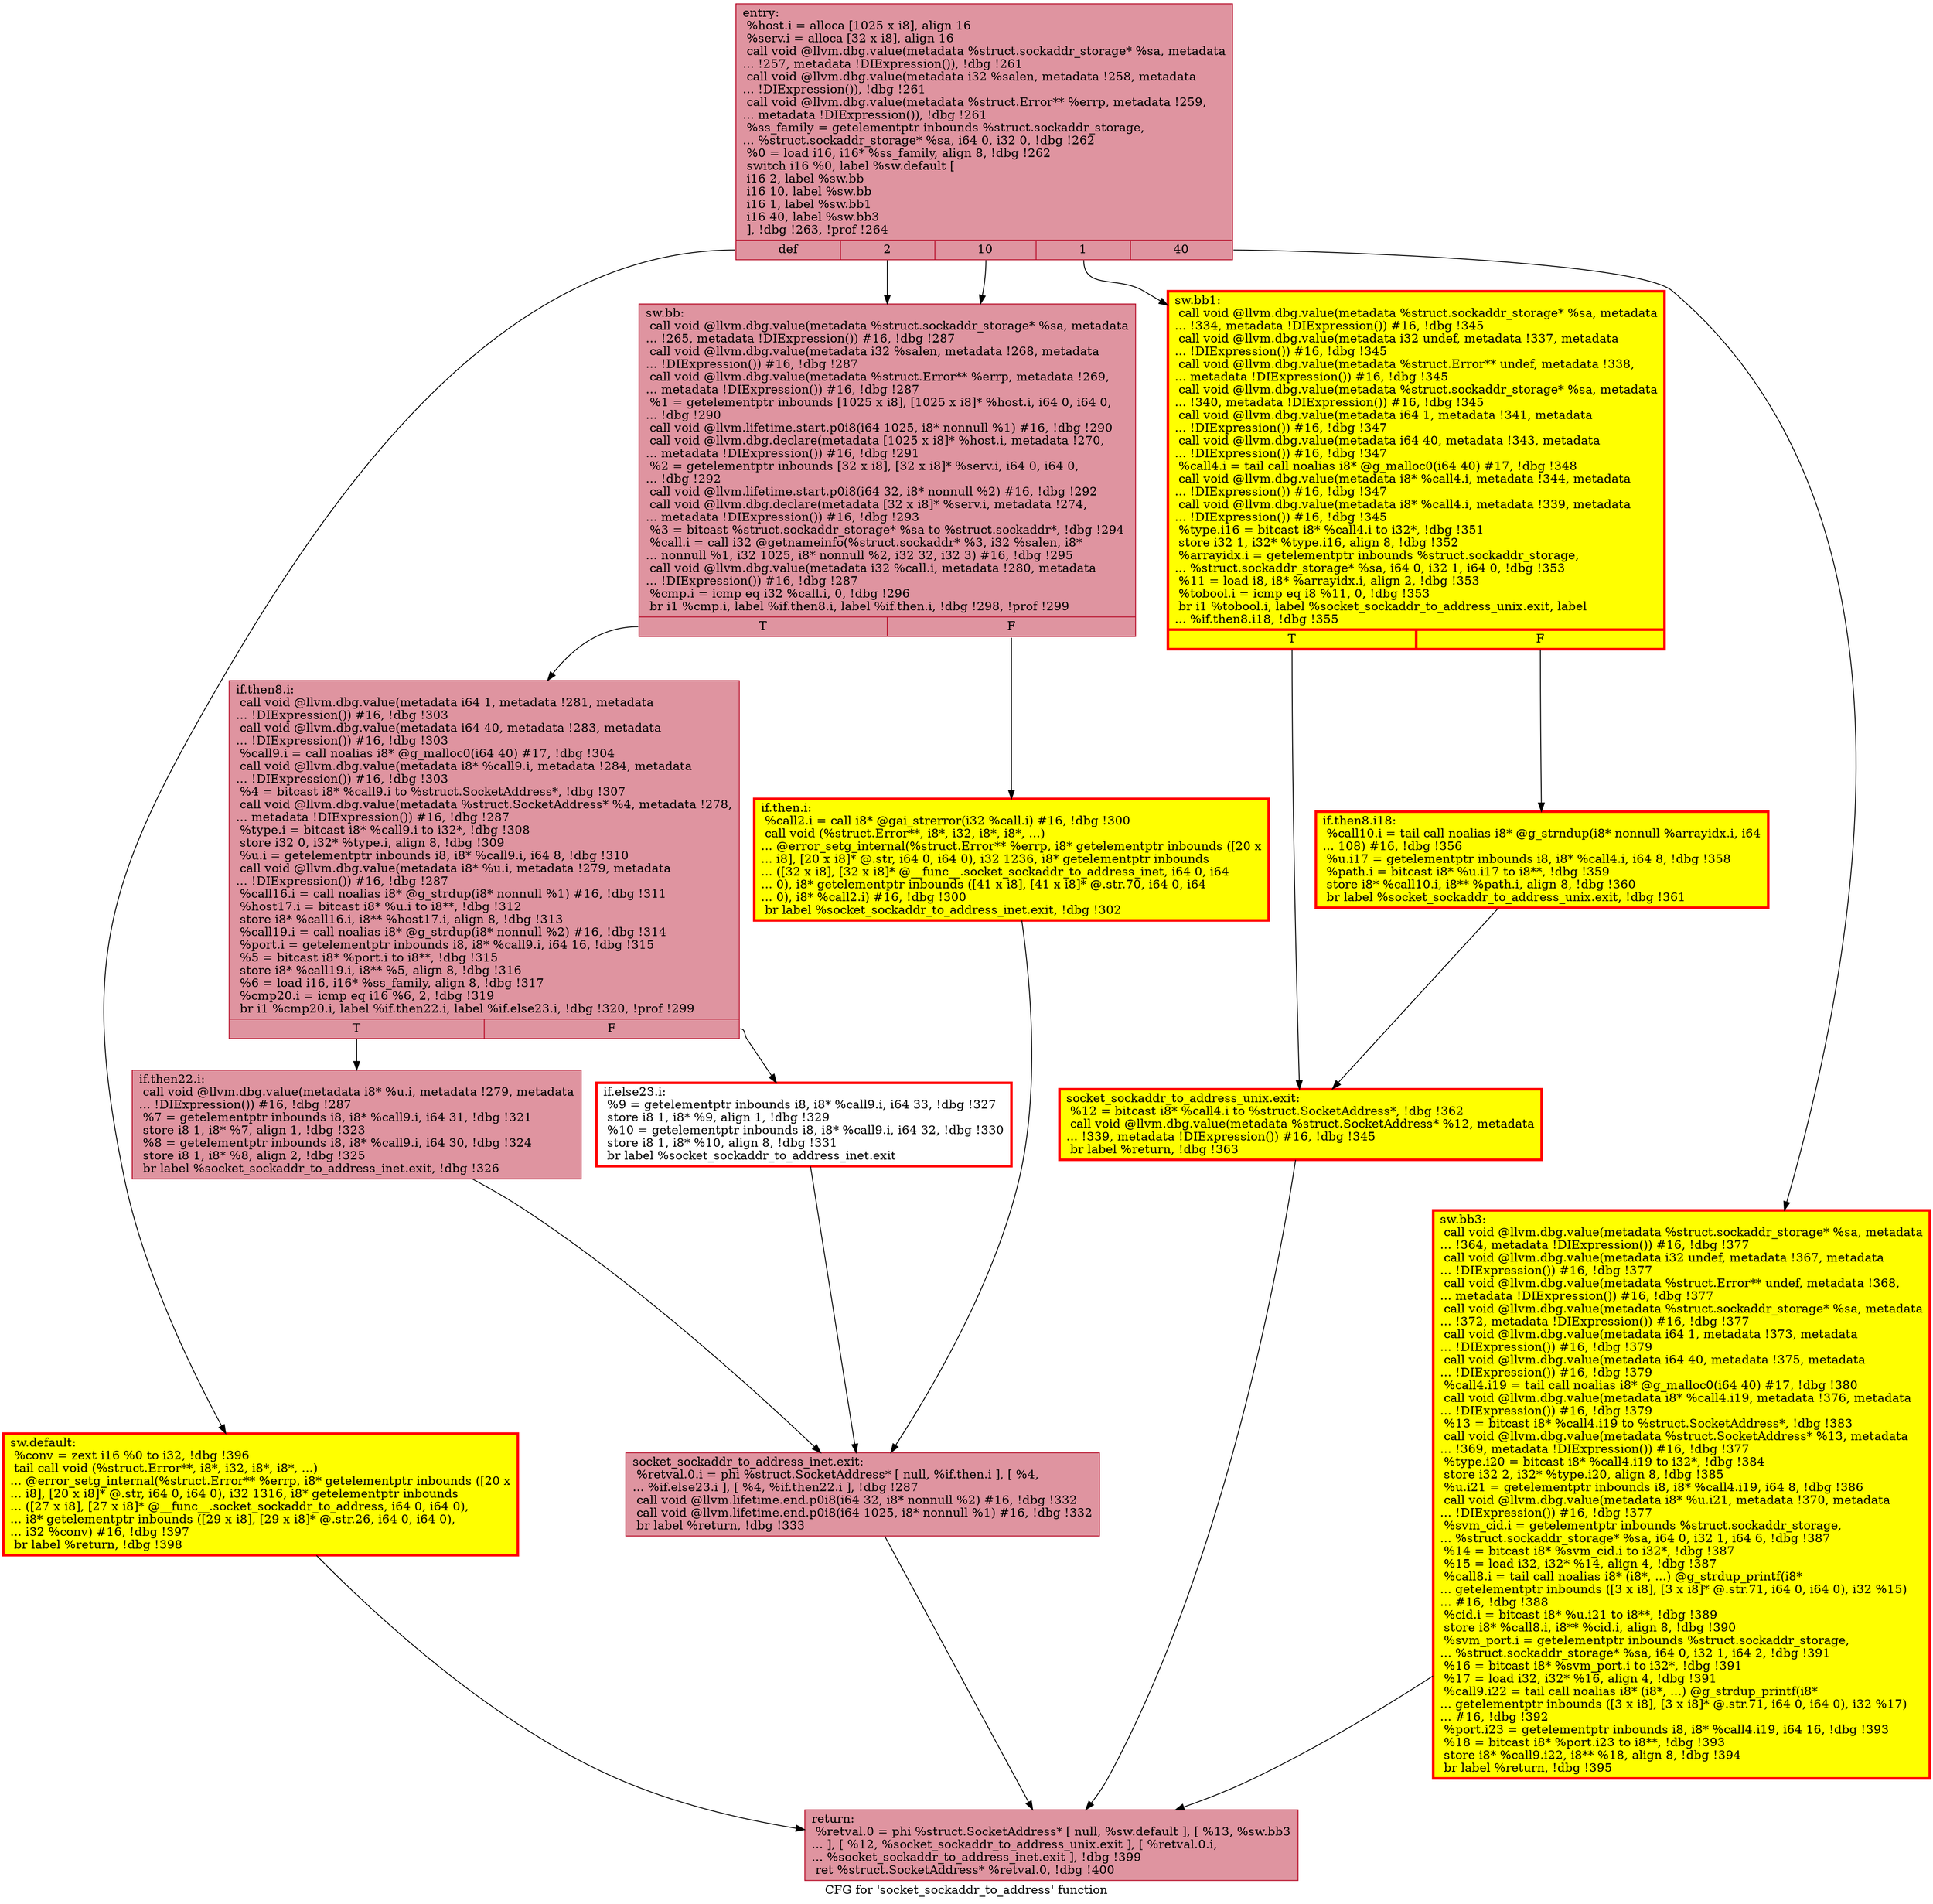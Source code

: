 digraph "CFG for 'socket_sockaddr_to_address' function" {
	label="CFG for 'socket_sockaddr_to_address' function";

	Node0x55cbae8e46f0 [shape=record,color="#b70d28ff", style=filled, fillcolor="#b70d2870",label="{entry:\l  %host.i = alloca [1025 x i8], align 16\l  %serv.i = alloca [32 x i8], align 16\l  call void @llvm.dbg.value(metadata %struct.sockaddr_storage* %sa, metadata\l... !257, metadata !DIExpression()), !dbg !261\l  call void @llvm.dbg.value(metadata i32 %salen, metadata !258, metadata\l... !DIExpression()), !dbg !261\l  call void @llvm.dbg.value(metadata %struct.Error** %errp, metadata !259,\l... metadata !DIExpression()), !dbg !261\l  %ss_family = getelementptr inbounds %struct.sockaddr_storage,\l... %struct.sockaddr_storage* %sa, i64 0, i32 0, !dbg !262\l  %0 = load i16, i16* %ss_family, align 8, !dbg !262\l  switch i16 %0, label %sw.default [\l    i16 2, label %sw.bb\l    i16 10, label %sw.bb\l    i16 1, label %sw.bb1\l    i16 40, label %sw.bb3\l  ], !dbg !263, !prof !264\l|{<s0>def|<s1>2|<s2>10|<s3>1|<s4>40}}"];
	Node0x55cbae8e46f0:s0 -> Node0x55cbae8ed0e0;
	Node0x55cbae8e46f0:s1 -> Node0x55cbae8ed4f0;
	Node0x55cbae8e46f0:s2 -> Node0x55cbae8ed4f0;
	Node0x55cbae8e46f0:s3 -> Node0x55cbae8d7570;
	Node0x55cbae8e46f0:s4 -> Node0x55cbae8e0390;
	Node0x55cbae8ed4f0 [shape=record,color="#b70d28ff", style=filled, fillcolor="#b70d2870",label="{sw.bb:                                            \l  call void @llvm.dbg.value(metadata %struct.sockaddr_storage* %sa, metadata\l... !265, metadata !DIExpression()) #16, !dbg !287\l  call void @llvm.dbg.value(metadata i32 %salen, metadata !268, metadata\l... !DIExpression()) #16, !dbg !287\l  call void @llvm.dbg.value(metadata %struct.Error** %errp, metadata !269,\l... metadata !DIExpression()) #16, !dbg !287\l  %1 = getelementptr inbounds [1025 x i8], [1025 x i8]* %host.i, i64 0, i64 0,\l... !dbg !290\l  call void @llvm.lifetime.start.p0i8(i64 1025, i8* nonnull %1) #16, !dbg !290\l  call void @llvm.dbg.declare(metadata [1025 x i8]* %host.i, metadata !270,\l... metadata !DIExpression()) #16, !dbg !291\l  %2 = getelementptr inbounds [32 x i8], [32 x i8]* %serv.i, i64 0, i64 0,\l... !dbg !292\l  call void @llvm.lifetime.start.p0i8(i64 32, i8* nonnull %2) #16, !dbg !292\l  call void @llvm.dbg.declare(metadata [32 x i8]* %serv.i, metadata !274,\l... metadata !DIExpression()) #16, !dbg !293\l  %3 = bitcast %struct.sockaddr_storage* %sa to %struct.sockaddr*, !dbg !294\l  %call.i = call i32 @getnameinfo(%struct.sockaddr* %3, i32 %salen, i8*\l... nonnull %1, i32 1025, i8* nonnull %2, i32 32, i32 3) #16, !dbg !295\l  call void @llvm.dbg.value(metadata i32 %call.i, metadata !280, metadata\l... !DIExpression()) #16, !dbg !287\l  %cmp.i = icmp eq i32 %call.i, 0, !dbg !296\l  br i1 %cmp.i, label %if.then8.i, label %if.then.i, !dbg !298, !prof !299\l|{<s0>T|<s1>F}}"];
	Node0x55cbae8ed4f0:s0 -> Node0x55cbae975f80;
	Node0x55cbae8ed4f0:s1 -> Node0x55cbae994080;
	Node0x55cbae994080 [shape=record,penwidth=3.0, style="filled", color="red", fillcolor="yellow",label="{if.then.i:                                        \l  %call2.i = call i8* @gai_strerror(i32 %call.i) #16, !dbg !300\l  call void (%struct.Error**, i8*, i32, i8*, i8*, ...)\l... @error_setg_internal(%struct.Error** %errp, i8* getelementptr inbounds ([20 x\l... i8], [20 x i8]* @.str, i64 0, i64 0), i32 1236, i8* getelementptr inbounds\l... ([32 x i8], [32 x i8]* @__func__.socket_sockaddr_to_address_inet, i64 0, i64\l... 0), i8* getelementptr inbounds ([41 x i8], [41 x i8]* @.str.70, i64 0, i64\l... 0), i8* %call2.i) #16, !dbg !300\l  br label %socket_sockaddr_to_address_inet.exit, !dbg !302\l}"];
	Node0x55cbae994080 -> Node0x55cbae91e020;
	Node0x55cbae975f80 [shape=record,color="#b70d28ff", style=filled, fillcolor="#b70d2870",label="{if.then8.i:                                       \l  call void @llvm.dbg.value(metadata i64 1, metadata !281, metadata\l... !DIExpression()) #16, !dbg !303\l  call void @llvm.dbg.value(metadata i64 40, metadata !283, metadata\l... !DIExpression()) #16, !dbg !303\l  %call9.i = call noalias i8* @g_malloc0(i64 40) #17, !dbg !304\l  call void @llvm.dbg.value(metadata i8* %call9.i, metadata !284, metadata\l... !DIExpression()) #16, !dbg !303\l  %4 = bitcast i8* %call9.i to %struct.SocketAddress*, !dbg !307\l  call void @llvm.dbg.value(metadata %struct.SocketAddress* %4, metadata !278,\l... metadata !DIExpression()) #16, !dbg !287\l  %type.i = bitcast i8* %call9.i to i32*, !dbg !308\l  store i32 0, i32* %type.i, align 8, !dbg !309\l  %u.i = getelementptr inbounds i8, i8* %call9.i, i64 8, !dbg !310\l  call void @llvm.dbg.value(metadata i8* %u.i, metadata !279, metadata\l... !DIExpression()) #16, !dbg !287\l  %call16.i = call noalias i8* @g_strdup(i8* nonnull %1) #16, !dbg !311\l  %host17.i = bitcast i8* %u.i to i8**, !dbg !312\l  store i8* %call16.i, i8** %host17.i, align 8, !dbg !313\l  %call19.i = call noalias i8* @g_strdup(i8* nonnull %2) #16, !dbg !314\l  %port.i = getelementptr inbounds i8, i8* %call9.i, i64 16, !dbg !315\l  %5 = bitcast i8* %port.i to i8**, !dbg !315\l  store i8* %call19.i, i8** %5, align 8, !dbg !316\l  %6 = load i16, i16* %ss_family, align 8, !dbg !317\l  %cmp20.i = icmp eq i16 %6, 2, !dbg !319\l  br i1 %cmp20.i, label %if.then22.i, label %if.else23.i, !dbg !320, !prof !299\l|{<s0>T|<s1>F}}"];
	Node0x55cbae975f80:s0 -> Node0x55cbae9a3310;
	Node0x55cbae975f80:s1 -> Node0x55cbae91b060;
	Node0x55cbae9a3310 [shape=record,color="#b70d28ff", style=filled, fillcolor="#b70d2870",label="{if.then22.i:                                      \l  call void @llvm.dbg.value(metadata i8* %u.i, metadata !279, metadata\l... !DIExpression()) #16, !dbg !287\l  %7 = getelementptr inbounds i8, i8* %call9.i, i64 31, !dbg !321\l  store i8 1, i8* %7, align 1, !dbg !323\l  %8 = getelementptr inbounds i8, i8* %call9.i, i64 30, !dbg !324\l  store i8 1, i8* %8, align 2, !dbg !325\l  br label %socket_sockaddr_to_address_inet.exit, !dbg !326\l}"];
	Node0x55cbae9a3310 -> Node0x55cbae91e020;
	Node0x55cbae91b060 [shape=record,penwidth=3.0, color="red",label="{if.else23.i:                                      \l  %9 = getelementptr inbounds i8, i8* %call9.i, i64 33, !dbg !327\l  store i8 1, i8* %9, align 1, !dbg !329\l  %10 = getelementptr inbounds i8, i8* %call9.i, i64 32, !dbg !330\l  store i8 1, i8* %10, align 8, !dbg !331\l  br label %socket_sockaddr_to_address_inet.exit\l}"];
	Node0x55cbae91b060 -> Node0x55cbae91e020;
	Node0x55cbae91e020 [shape=record,color="#b70d28ff", style=filled, fillcolor="#b70d2870",label="{socket_sockaddr_to_address_inet.exit:             \l  %retval.0.i = phi %struct.SocketAddress* [ null, %if.then.i ], [ %4,\l... %if.else23.i ], [ %4, %if.then22.i ], !dbg !287\l  call void @llvm.lifetime.end.p0i8(i64 32, i8* nonnull %2) #16, !dbg !332\l  call void @llvm.lifetime.end.p0i8(i64 1025, i8* nonnull %1) #16, !dbg !332\l  br label %return, !dbg !333\l}"];
	Node0x55cbae91e020 -> Node0x55cbae8e30c0;
	Node0x55cbae8d7570 [shape=record,penwidth=3.0, style="filled", color="red", fillcolor="yellow",label="{sw.bb1:                                           \l  call void @llvm.dbg.value(metadata %struct.sockaddr_storage* %sa, metadata\l... !334, metadata !DIExpression()) #16, !dbg !345\l  call void @llvm.dbg.value(metadata i32 undef, metadata !337, metadata\l... !DIExpression()) #16, !dbg !345\l  call void @llvm.dbg.value(metadata %struct.Error** undef, metadata !338,\l... metadata !DIExpression()) #16, !dbg !345\l  call void @llvm.dbg.value(metadata %struct.sockaddr_storage* %sa, metadata\l... !340, metadata !DIExpression()) #16, !dbg !345\l  call void @llvm.dbg.value(metadata i64 1, metadata !341, metadata\l... !DIExpression()) #16, !dbg !347\l  call void @llvm.dbg.value(metadata i64 40, metadata !343, metadata\l... !DIExpression()) #16, !dbg !347\l  %call4.i = tail call noalias i8* @g_malloc0(i64 40) #17, !dbg !348\l  call void @llvm.dbg.value(metadata i8* %call4.i, metadata !344, metadata\l... !DIExpression()) #16, !dbg !347\l  call void @llvm.dbg.value(metadata i8* %call4.i, metadata !339, metadata\l... !DIExpression()) #16, !dbg !345\l  %type.i16 = bitcast i8* %call4.i to i32*, !dbg !351\l  store i32 1, i32* %type.i16, align 8, !dbg !352\l  %arrayidx.i = getelementptr inbounds %struct.sockaddr_storage,\l... %struct.sockaddr_storage* %sa, i64 0, i32 1, i64 0, !dbg !353\l  %11 = load i8, i8* %arrayidx.i, align 2, !dbg !353\l  %tobool.i = icmp eq i8 %11, 0, !dbg !353\l  br i1 %tobool.i, label %socket_sockaddr_to_address_unix.exit, label\l... %if.then8.i18, !dbg !355\l|{<s0>T|<s1>F}}"];
	Node0x55cbae8d7570:s0 -> Node0x55cbae968a20;
	Node0x55cbae8d7570:s1 -> Node0x55cbae7f86d0;
	Node0x55cbae7f86d0 [shape=record,penwidth=3.0, style="filled", color="red", fillcolor="yellow",label="{if.then8.i18:                                     \l  %call10.i = tail call noalias i8* @g_strndup(i8* nonnull %arrayidx.i, i64\l... 108) #16, !dbg !356\l  %u.i17 = getelementptr inbounds i8, i8* %call4.i, i64 8, !dbg !358\l  %path.i = bitcast i8* %u.i17 to i8**, !dbg !359\l  store i8* %call10.i, i8** %path.i, align 8, !dbg !360\l  br label %socket_sockaddr_to_address_unix.exit, !dbg !361\l}"];
	Node0x55cbae7f86d0 -> Node0x55cbae968a20;
	Node0x55cbae968a20 [shape=record,penwidth=3.0, style="filled", color="red", fillcolor="yellow",label="{socket_sockaddr_to_address_unix.exit:             \l  %12 = bitcast i8* %call4.i to %struct.SocketAddress*, !dbg !362\l  call void @llvm.dbg.value(metadata %struct.SocketAddress* %12, metadata\l... !339, metadata !DIExpression()) #16, !dbg !345\l  br label %return, !dbg !363\l}"];
	Node0x55cbae968a20 -> Node0x55cbae8e30c0;
	Node0x55cbae8e0390 [shape=record,penwidth=3.0, style="filled", color="red", fillcolor="yellow",label="{sw.bb3:                                           \l  call void @llvm.dbg.value(metadata %struct.sockaddr_storage* %sa, metadata\l... !364, metadata !DIExpression()) #16, !dbg !377\l  call void @llvm.dbg.value(metadata i32 undef, metadata !367, metadata\l... !DIExpression()) #16, !dbg !377\l  call void @llvm.dbg.value(metadata %struct.Error** undef, metadata !368,\l... metadata !DIExpression()) #16, !dbg !377\l  call void @llvm.dbg.value(metadata %struct.sockaddr_storage* %sa, metadata\l... !372, metadata !DIExpression()) #16, !dbg !377\l  call void @llvm.dbg.value(metadata i64 1, metadata !373, metadata\l... !DIExpression()) #16, !dbg !379\l  call void @llvm.dbg.value(metadata i64 40, metadata !375, metadata\l... !DIExpression()) #16, !dbg !379\l  %call4.i19 = tail call noalias i8* @g_malloc0(i64 40) #17, !dbg !380\l  call void @llvm.dbg.value(metadata i8* %call4.i19, metadata !376, metadata\l... !DIExpression()) #16, !dbg !379\l  %13 = bitcast i8* %call4.i19 to %struct.SocketAddress*, !dbg !383\l  call void @llvm.dbg.value(metadata %struct.SocketAddress* %13, metadata\l... !369, metadata !DIExpression()) #16, !dbg !377\l  %type.i20 = bitcast i8* %call4.i19 to i32*, !dbg !384\l  store i32 2, i32* %type.i20, align 8, !dbg !385\l  %u.i21 = getelementptr inbounds i8, i8* %call4.i19, i64 8, !dbg !386\l  call void @llvm.dbg.value(metadata i8* %u.i21, metadata !370, metadata\l... !DIExpression()) #16, !dbg !377\l  %svm_cid.i = getelementptr inbounds %struct.sockaddr_storage,\l... %struct.sockaddr_storage* %sa, i64 0, i32 1, i64 6, !dbg !387\l  %14 = bitcast i8* %svm_cid.i to i32*, !dbg !387\l  %15 = load i32, i32* %14, align 4, !dbg !387\l  %call8.i = tail call noalias i8* (i8*, ...) @g_strdup_printf(i8*\l... getelementptr inbounds ([3 x i8], [3 x i8]* @.str.71, i64 0, i64 0), i32 %15)\l... #16, !dbg !388\l  %cid.i = bitcast i8* %u.i21 to i8**, !dbg !389\l  store i8* %call8.i, i8** %cid.i, align 8, !dbg !390\l  %svm_port.i = getelementptr inbounds %struct.sockaddr_storage,\l... %struct.sockaddr_storage* %sa, i64 0, i32 1, i64 2, !dbg !391\l  %16 = bitcast i8* %svm_port.i to i32*, !dbg !391\l  %17 = load i32, i32* %16, align 4, !dbg !391\l  %call9.i22 = tail call noalias i8* (i8*, ...) @g_strdup_printf(i8*\l... getelementptr inbounds ([3 x i8], [3 x i8]* @.str.71, i64 0, i64 0), i32 %17)\l... #16, !dbg !392\l  %port.i23 = getelementptr inbounds i8, i8* %call4.i19, i64 16, !dbg !393\l  %18 = bitcast i8* %port.i23 to i8**, !dbg !393\l  store i8* %call9.i22, i8** %18, align 8, !dbg !394\l  br label %return, !dbg !395\l}"];
	Node0x55cbae8e0390 -> Node0x55cbae8e30c0;
	Node0x55cbae8ed0e0 [shape=record,penwidth=3.0, style="filled", color="red", fillcolor="yellow",label="{sw.default:                                       \l  %conv = zext i16 %0 to i32, !dbg !396\l  tail call void (%struct.Error**, i8*, i32, i8*, i8*, ...)\l... @error_setg_internal(%struct.Error** %errp, i8* getelementptr inbounds ([20 x\l... i8], [20 x i8]* @.str, i64 0, i64 0), i32 1316, i8* getelementptr inbounds\l... ([27 x i8], [27 x i8]* @__func__.socket_sockaddr_to_address, i64 0, i64 0),\l... i8* getelementptr inbounds ([29 x i8], [29 x i8]* @.str.26, i64 0, i64 0),\l... i32 %conv) #16, !dbg !397\l  br label %return, !dbg !398\l}"];
	Node0x55cbae8ed0e0 -> Node0x55cbae8e30c0;
	Node0x55cbae8e30c0 [shape=record,color="#b70d28ff", style=filled, fillcolor="#b70d2870",label="{return:                                           \l  %retval.0 = phi %struct.SocketAddress* [ null, %sw.default ], [ %13, %sw.bb3\l... ], [ %12, %socket_sockaddr_to_address_unix.exit ], [ %retval.0.i,\l... %socket_sockaddr_to_address_inet.exit ], !dbg !399\l  ret %struct.SocketAddress* %retval.0, !dbg !400\l}"];
}
